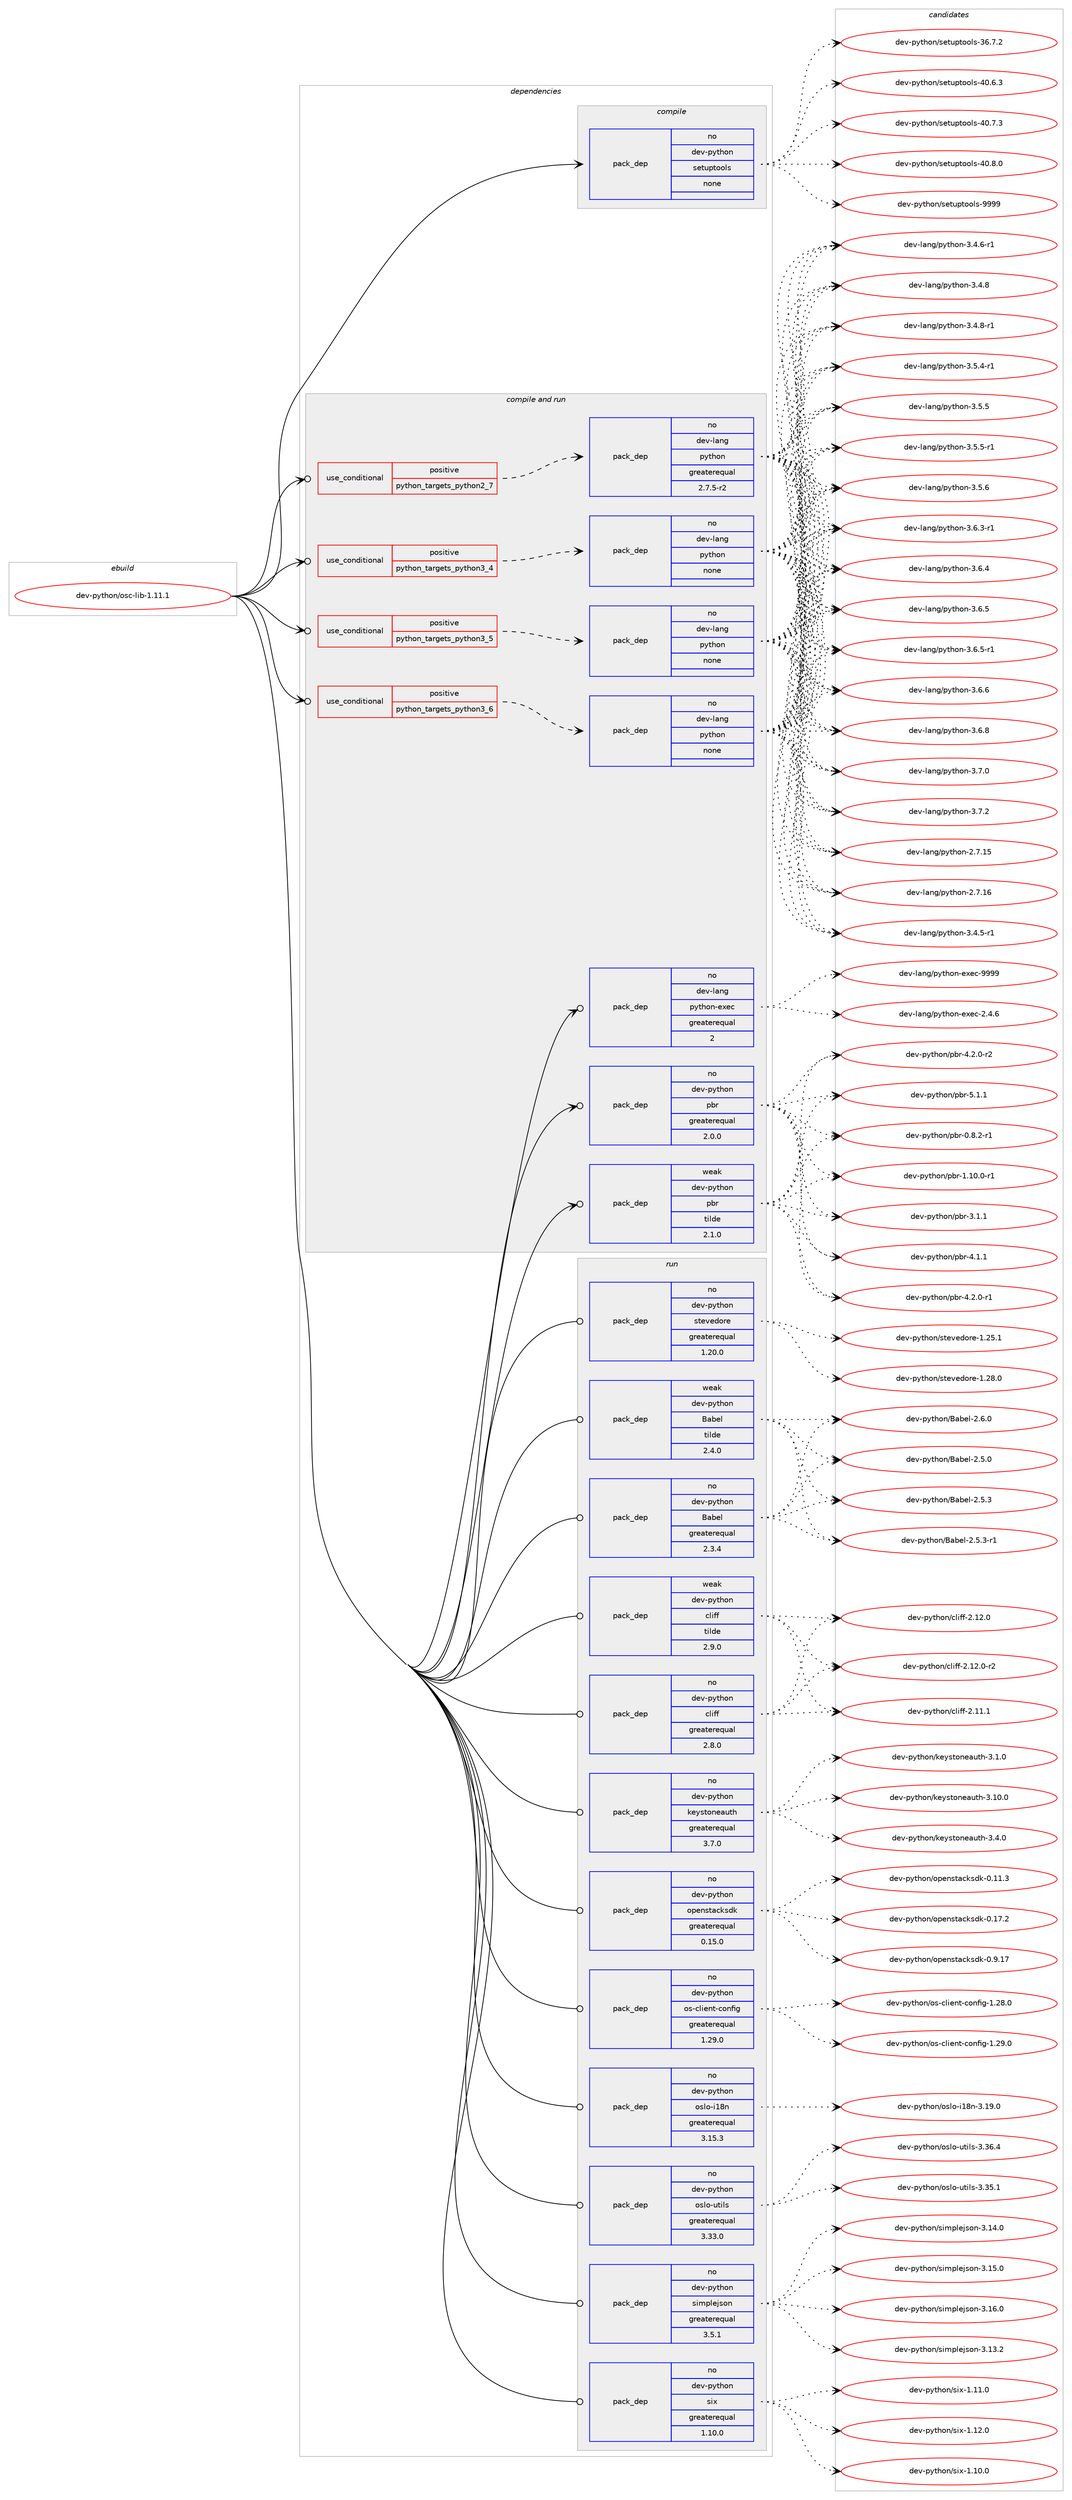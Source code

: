 digraph prolog {

# *************
# Graph options
# *************

newrank=true;
concentrate=true;
compound=true;
graph [rankdir=LR,fontname=Helvetica,fontsize=10,ranksep=1.5];#, ranksep=2.5, nodesep=0.2];
edge  [arrowhead=vee];
node  [fontname=Helvetica,fontsize=10];

# **********
# The ebuild
# **********

subgraph cluster_leftcol {
color=gray;
rank=same;
label=<<i>ebuild</i>>;
id [label="dev-python/osc-lib-1.11.1", color=red, width=4, href="../dev-python/osc-lib-1.11.1.svg"];
}

# ****************
# The dependencies
# ****************

subgraph cluster_midcol {
color=gray;
label=<<i>dependencies</i>>;
subgraph cluster_compile {
fillcolor="#eeeeee";
style=filled;
label=<<i>compile</i>>;
subgraph pack1020553 {
dependency1422490 [label=<<TABLE BORDER="0" CELLBORDER="1" CELLSPACING="0" CELLPADDING="4" WIDTH="220"><TR><TD ROWSPAN="6" CELLPADDING="30">pack_dep</TD></TR><TR><TD WIDTH="110">no</TD></TR><TR><TD>dev-python</TD></TR><TR><TD>setuptools</TD></TR><TR><TD>none</TD></TR><TR><TD></TD></TR></TABLE>>, shape=none, color=blue];
}
id:e -> dependency1422490:w [weight=20,style="solid",arrowhead="vee"];
}
subgraph cluster_compileandrun {
fillcolor="#eeeeee";
style=filled;
label=<<i>compile and run</i>>;
subgraph cond378660 {
dependency1422491 [label=<<TABLE BORDER="0" CELLBORDER="1" CELLSPACING="0" CELLPADDING="4"><TR><TD ROWSPAN="3" CELLPADDING="10">use_conditional</TD></TR><TR><TD>positive</TD></TR><TR><TD>python_targets_python2_7</TD></TR></TABLE>>, shape=none, color=red];
subgraph pack1020554 {
dependency1422492 [label=<<TABLE BORDER="0" CELLBORDER="1" CELLSPACING="0" CELLPADDING="4" WIDTH="220"><TR><TD ROWSPAN="6" CELLPADDING="30">pack_dep</TD></TR><TR><TD WIDTH="110">no</TD></TR><TR><TD>dev-lang</TD></TR><TR><TD>python</TD></TR><TR><TD>greaterequal</TD></TR><TR><TD>2.7.5-r2</TD></TR></TABLE>>, shape=none, color=blue];
}
dependency1422491:e -> dependency1422492:w [weight=20,style="dashed",arrowhead="vee"];
}
id:e -> dependency1422491:w [weight=20,style="solid",arrowhead="odotvee"];
subgraph cond378661 {
dependency1422493 [label=<<TABLE BORDER="0" CELLBORDER="1" CELLSPACING="0" CELLPADDING="4"><TR><TD ROWSPAN="3" CELLPADDING="10">use_conditional</TD></TR><TR><TD>positive</TD></TR><TR><TD>python_targets_python3_4</TD></TR></TABLE>>, shape=none, color=red];
subgraph pack1020555 {
dependency1422494 [label=<<TABLE BORDER="0" CELLBORDER="1" CELLSPACING="0" CELLPADDING="4" WIDTH="220"><TR><TD ROWSPAN="6" CELLPADDING="30">pack_dep</TD></TR><TR><TD WIDTH="110">no</TD></TR><TR><TD>dev-lang</TD></TR><TR><TD>python</TD></TR><TR><TD>none</TD></TR><TR><TD></TD></TR></TABLE>>, shape=none, color=blue];
}
dependency1422493:e -> dependency1422494:w [weight=20,style="dashed",arrowhead="vee"];
}
id:e -> dependency1422493:w [weight=20,style="solid",arrowhead="odotvee"];
subgraph cond378662 {
dependency1422495 [label=<<TABLE BORDER="0" CELLBORDER="1" CELLSPACING="0" CELLPADDING="4"><TR><TD ROWSPAN="3" CELLPADDING="10">use_conditional</TD></TR><TR><TD>positive</TD></TR><TR><TD>python_targets_python3_5</TD></TR></TABLE>>, shape=none, color=red];
subgraph pack1020556 {
dependency1422496 [label=<<TABLE BORDER="0" CELLBORDER="1" CELLSPACING="0" CELLPADDING="4" WIDTH="220"><TR><TD ROWSPAN="6" CELLPADDING="30">pack_dep</TD></TR><TR><TD WIDTH="110">no</TD></TR><TR><TD>dev-lang</TD></TR><TR><TD>python</TD></TR><TR><TD>none</TD></TR><TR><TD></TD></TR></TABLE>>, shape=none, color=blue];
}
dependency1422495:e -> dependency1422496:w [weight=20,style="dashed",arrowhead="vee"];
}
id:e -> dependency1422495:w [weight=20,style="solid",arrowhead="odotvee"];
subgraph cond378663 {
dependency1422497 [label=<<TABLE BORDER="0" CELLBORDER="1" CELLSPACING="0" CELLPADDING="4"><TR><TD ROWSPAN="3" CELLPADDING="10">use_conditional</TD></TR><TR><TD>positive</TD></TR><TR><TD>python_targets_python3_6</TD></TR></TABLE>>, shape=none, color=red];
subgraph pack1020557 {
dependency1422498 [label=<<TABLE BORDER="0" CELLBORDER="1" CELLSPACING="0" CELLPADDING="4" WIDTH="220"><TR><TD ROWSPAN="6" CELLPADDING="30">pack_dep</TD></TR><TR><TD WIDTH="110">no</TD></TR><TR><TD>dev-lang</TD></TR><TR><TD>python</TD></TR><TR><TD>none</TD></TR><TR><TD></TD></TR></TABLE>>, shape=none, color=blue];
}
dependency1422497:e -> dependency1422498:w [weight=20,style="dashed",arrowhead="vee"];
}
id:e -> dependency1422497:w [weight=20,style="solid",arrowhead="odotvee"];
subgraph pack1020558 {
dependency1422499 [label=<<TABLE BORDER="0" CELLBORDER="1" CELLSPACING="0" CELLPADDING="4" WIDTH="220"><TR><TD ROWSPAN="6" CELLPADDING="30">pack_dep</TD></TR><TR><TD WIDTH="110">no</TD></TR><TR><TD>dev-lang</TD></TR><TR><TD>python-exec</TD></TR><TR><TD>greaterequal</TD></TR><TR><TD>2</TD></TR></TABLE>>, shape=none, color=blue];
}
id:e -> dependency1422499:w [weight=20,style="solid",arrowhead="odotvee"];
subgraph pack1020559 {
dependency1422500 [label=<<TABLE BORDER="0" CELLBORDER="1" CELLSPACING="0" CELLPADDING="4" WIDTH="220"><TR><TD ROWSPAN="6" CELLPADDING="30">pack_dep</TD></TR><TR><TD WIDTH="110">no</TD></TR><TR><TD>dev-python</TD></TR><TR><TD>pbr</TD></TR><TR><TD>greaterequal</TD></TR><TR><TD>2.0.0</TD></TR></TABLE>>, shape=none, color=blue];
}
id:e -> dependency1422500:w [weight=20,style="solid",arrowhead="odotvee"];
subgraph pack1020560 {
dependency1422501 [label=<<TABLE BORDER="0" CELLBORDER="1" CELLSPACING="0" CELLPADDING="4" WIDTH="220"><TR><TD ROWSPAN="6" CELLPADDING="30">pack_dep</TD></TR><TR><TD WIDTH="110">weak</TD></TR><TR><TD>dev-python</TD></TR><TR><TD>pbr</TD></TR><TR><TD>tilde</TD></TR><TR><TD>2.1.0</TD></TR></TABLE>>, shape=none, color=blue];
}
id:e -> dependency1422501:w [weight=20,style="solid",arrowhead="odotvee"];
}
subgraph cluster_run {
fillcolor="#eeeeee";
style=filled;
label=<<i>run</i>>;
subgraph pack1020561 {
dependency1422502 [label=<<TABLE BORDER="0" CELLBORDER="1" CELLSPACING="0" CELLPADDING="4" WIDTH="220"><TR><TD ROWSPAN="6" CELLPADDING="30">pack_dep</TD></TR><TR><TD WIDTH="110">no</TD></TR><TR><TD>dev-python</TD></TR><TR><TD>Babel</TD></TR><TR><TD>greaterequal</TD></TR><TR><TD>2.3.4</TD></TR></TABLE>>, shape=none, color=blue];
}
id:e -> dependency1422502:w [weight=20,style="solid",arrowhead="odot"];
subgraph pack1020562 {
dependency1422503 [label=<<TABLE BORDER="0" CELLBORDER="1" CELLSPACING="0" CELLPADDING="4" WIDTH="220"><TR><TD ROWSPAN="6" CELLPADDING="30">pack_dep</TD></TR><TR><TD WIDTH="110">no</TD></TR><TR><TD>dev-python</TD></TR><TR><TD>cliff</TD></TR><TR><TD>greaterequal</TD></TR><TR><TD>2.8.0</TD></TR></TABLE>>, shape=none, color=blue];
}
id:e -> dependency1422503:w [weight=20,style="solid",arrowhead="odot"];
subgraph pack1020563 {
dependency1422504 [label=<<TABLE BORDER="0" CELLBORDER="1" CELLSPACING="0" CELLPADDING="4" WIDTH="220"><TR><TD ROWSPAN="6" CELLPADDING="30">pack_dep</TD></TR><TR><TD WIDTH="110">no</TD></TR><TR><TD>dev-python</TD></TR><TR><TD>keystoneauth</TD></TR><TR><TD>greaterequal</TD></TR><TR><TD>3.7.0</TD></TR></TABLE>>, shape=none, color=blue];
}
id:e -> dependency1422504:w [weight=20,style="solid",arrowhead="odot"];
subgraph pack1020564 {
dependency1422505 [label=<<TABLE BORDER="0" CELLBORDER="1" CELLSPACING="0" CELLPADDING="4" WIDTH="220"><TR><TD ROWSPAN="6" CELLPADDING="30">pack_dep</TD></TR><TR><TD WIDTH="110">no</TD></TR><TR><TD>dev-python</TD></TR><TR><TD>openstacksdk</TD></TR><TR><TD>greaterequal</TD></TR><TR><TD>0.15.0</TD></TR></TABLE>>, shape=none, color=blue];
}
id:e -> dependency1422505:w [weight=20,style="solid",arrowhead="odot"];
subgraph pack1020565 {
dependency1422506 [label=<<TABLE BORDER="0" CELLBORDER="1" CELLSPACING="0" CELLPADDING="4" WIDTH="220"><TR><TD ROWSPAN="6" CELLPADDING="30">pack_dep</TD></TR><TR><TD WIDTH="110">no</TD></TR><TR><TD>dev-python</TD></TR><TR><TD>os-client-config</TD></TR><TR><TD>greaterequal</TD></TR><TR><TD>1.29.0</TD></TR></TABLE>>, shape=none, color=blue];
}
id:e -> dependency1422506:w [weight=20,style="solid",arrowhead="odot"];
subgraph pack1020566 {
dependency1422507 [label=<<TABLE BORDER="0" CELLBORDER="1" CELLSPACING="0" CELLPADDING="4" WIDTH="220"><TR><TD ROWSPAN="6" CELLPADDING="30">pack_dep</TD></TR><TR><TD WIDTH="110">no</TD></TR><TR><TD>dev-python</TD></TR><TR><TD>oslo-i18n</TD></TR><TR><TD>greaterequal</TD></TR><TR><TD>3.15.3</TD></TR></TABLE>>, shape=none, color=blue];
}
id:e -> dependency1422507:w [weight=20,style="solid",arrowhead="odot"];
subgraph pack1020567 {
dependency1422508 [label=<<TABLE BORDER="0" CELLBORDER="1" CELLSPACING="0" CELLPADDING="4" WIDTH="220"><TR><TD ROWSPAN="6" CELLPADDING="30">pack_dep</TD></TR><TR><TD WIDTH="110">no</TD></TR><TR><TD>dev-python</TD></TR><TR><TD>oslo-utils</TD></TR><TR><TD>greaterequal</TD></TR><TR><TD>3.33.0</TD></TR></TABLE>>, shape=none, color=blue];
}
id:e -> dependency1422508:w [weight=20,style="solid",arrowhead="odot"];
subgraph pack1020568 {
dependency1422509 [label=<<TABLE BORDER="0" CELLBORDER="1" CELLSPACING="0" CELLPADDING="4" WIDTH="220"><TR><TD ROWSPAN="6" CELLPADDING="30">pack_dep</TD></TR><TR><TD WIDTH="110">no</TD></TR><TR><TD>dev-python</TD></TR><TR><TD>simplejson</TD></TR><TR><TD>greaterequal</TD></TR><TR><TD>3.5.1</TD></TR></TABLE>>, shape=none, color=blue];
}
id:e -> dependency1422509:w [weight=20,style="solid",arrowhead="odot"];
subgraph pack1020569 {
dependency1422510 [label=<<TABLE BORDER="0" CELLBORDER="1" CELLSPACING="0" CELLPADDING="4" WIDTH="220"><TR><TD ROWSPAN="6" CELLPADDING="30">pack_dep</TD></TR><TR><TD WIDTH="110">no</TD></TR><TR><TD>dev-python</TD></TR><TR><TD>six</TD></TR><TR><TD>greaterequal</TD></TR><TR><TD>1.10.0</TD></TR></TABLE>>, shape=none, color=blue];
}
id:e -> dependency1422510:w [weight=20,style="solid",arrowhead="odot"];
subgraph pack1020570 {
dependency1422511 [label=<<TABLE BORDER="0" CELLBORDER="1" CELLSPACING="0" CELLPADDING="4" WIDTH="220"><TR><TD ROWSPAN="6" CELLPADDING="30">pack_dep</TD></TR><TR><TD WIDTH="110">no</TD></TR><TR><TD>dev-python</TD></TR><TR><TD>stevedore</TD></TR><TR><TD>greaterequal</TD></TR><TR><TD>1.20.0</TD></TR></TABLE>>, shape=none, color=blue];
}
id:e -> dependency1422511:w [weight=20,style="solid",arrowhead="odot"];
subgraph pack1020571 {
dependency1422512 [label=<<TABLE BORDER="0" CELLBORDER="1" CELLSPACING="0" CELLPADDING="4" WIDTH="220"><TR><TD ROWSPAN="6" CELLPADDING="30">pack_dep</TD></TR><TR><TD WIDTH="110">weak</TD></TR><TR><TD>dev-python</TD></TR><TR><TD>Babel</TD></TR><TR><TD>tilde</TD></TR><TR><TD>2.4.0</TD></TR></TABLE>>, shape=none, color=blue];
}
id:e -> dependency1422512:w [weight=20,style="solid",arrowhead="odot"];
subgraph pack1020572 {
dependency1422513 [label=<<TABLE BORDER="0" CELLBORDER="1" CELLSPACING="0" CELLPADDING="4" WIDTH="220"><TR><TD ROWSPAN="6" CELLPADDING="30">pack_dep</TD></TR><TR><TD WIDTH="110">weak</TD></TR><TR><TD>dev-python</TD></TR><TR><TD>cliff</TD></TR><TR><TD>tilde</TD></TR><TR><TD>2.9.0</TD></TR></TABLE>>, shape=none, color=blue];
}
id:e -> dependency1422513:w [weight=20,style="solid",arrowhead="odot"];
}
}

# **************
# The candidates
# **************

subgraph cluster_choices {
rank=same;
color=gray;
label=<<i>candidates</i>>;

subgraph choice1020553 {
color=black;
nodesep=1;
choice100101118451121211161041111104711510111611711211611111110811545515446554650 [label="dev-python/setuptools-36.7.2", color=red, width=4,href="../dev-python/setuptools-36.7.2.svg"];
choice100101118451121211161041111104711510111611711211611111110811545524846544651 [label="dev-python/setuptools-40.6.3", color=red, width=4,href="../dev-python/setuptools-40.6.3.svg"];
choice100101118451121211161041111104711510111611711211611111110811545524846554651 [label="dev-python/setuptools-40.7.3", color=red, width=4,href="../dev-python/setuptools-40.7.3.svg"];
choice100101118451121211161041111104711510111611711211611111110811545524846564648 [label="dev-python/setuptools-40.8.0", color=red, width=4,href="../dev-python/setuptools-40.8.0.svg"];
choice10010111845112121116104111110471151011161171121161111111081154557575757 [label="dev-python/setuptools-9999", color=red, width=4,href="../dev-python/setuptools-9999.svg"];
dependency1422490:e -> choice100101118451121211161041111104711510111611711211611111110811545515446554650:w [style=dotted,weight="100"];
dependency1422490:e -> choice100101118451121211161041111104711510111611711211611111110811545524846544651:w [style=dotted,weight="100"];
dependency1422490:e -> choice100101118451121211161041111104711510111611711211611111110811545524846554651:w [style=dotted,weight="100"];
dependency1422490:e -> choice100101118451121211161041111104711510111611711211611111110811545524846564648:w [style=dotted,weight="100"];
dependency1422490:e -> choice10010111845112121116104111110471151011161171121161111111081154557575757:w [style=dotted,weight="100"];
}
subgraph choice1020554 {
color=black;
nodesep=1;
choice10010111845108971101034711212111610411111045504655464953 [label="dev-lang/python-2.7.15", color=red, width=4,href="../dev-lang/python-2.7.15.svg"];
choice10010111845108971101034711212111610411111045504655464954 [label="dev-lang/python-2.7.16", color=red, width=4,href="../dev-lang/python-2.7.16.svg"];
choice1001011184510897110103471121211161041111104551465246534511449 [label="dev-lang/python-3.4.5-r1", color=red, width=4,href="../dev-lang/python-3.4.5-r1.svg"];
choice1001011184510897110103471121211161041111104551465246544511449 [label="dev-lang/python-3.4.6-r1", color=red, width=4,href="../dev-lang/python-3.4.6-r1.svg"];
choice100101118451089711010347112121116104111110455146524656 [label="dev-lang/python-3.4.8", color=red, width=4,href="../dev-lang/python-3.4.8.svg"];
choice1001011184510897110103471121211161041111104551465246564511449 [label="dev-lang/python-3.4.8-r1", color=red, width=4,href="../dev-lang/python-3.4.8-r1.svg"];
choice1001011184510897110103471121211161041111104551465346524511449 [label="dev-lang/python-3.5.4-r1", color=red, width=4,href="../dev-lang/python-3.5.4-r1.svg"];
choice100101118451089711010347112121116104111110455146534653 [label="dev-lang/python-3.5.5", color=red, width=4,href="../dev-lang/python-3.5.5.svg"];
choice1001011184510897110103471121211161041111104551465346534511449 [label="dev-lang/python-3.5.5-r1", color=red, width=4,href="../dev-lang/python-3.5.5-r1.svg"];
choice100101118451089711010347112121116104111110455146534654 [label="dev-lang/python-3.5.6", color=red, width=4,href="../dev-lang/python-3.5.6.svg"];
choice1001011184510897110103471121211161041111104551465446514511449 [label="dev-lang/python-3.6.3-r1", color=red, width=4,href="../dev-lang/python-3.6.3-r1.svg"];
choice100101118451089711010347112121116104111110455146544652 [label="dev-lang/python-3.6.4", color=red, width=4,href="../dev-lang/python-3.6.4.svg"];
choice100101118451089711010347112121116104111110455146544653 [label="dev-lang/python-3.6.5", color=red, width=4,href="../dev-lang/python-3.6.5.svg"];
choice1001011184510897110103471121211161041111104551465446534511449 [label="dev-lang/python-3.6.5-r1", color=red, width=4,href="../dev-lang/python-3.6.5-r1.svg"];
choice100101118451089711010347112121116104111110455146544654 [label="dev-lang/python-3.6.6", color=red, width=4,href="../dev-lang/python-3.6.6.svg"];
choice100101118451089711010347112121116104111110455146544656 [label="dev-lang/python-3.6.8", color=red, width=4,href="../dev-lang/python-3.6.8.svg"];
choice100101118451089711010347112121116104111110455146554648 [label="dev-lang/python-3.7.0", color=red, width=4,href="../dev-lang/python-3.7.0.svg"];
choice100101118451089711010347112121116104111110455146554650 [label="dev-lang/python-3.7.2", color=red, width=4,href="../dev-lang/python-3.7.2.svg"];
dependency1422492:e -> choice10010111845108971101034711212111610411111045504655464953:w [style=dotted,weight="100"];
dependency1422492:e -> choice10010111845108971101034711212111610411111045504655464954:w [style=dotted,weight="100"];
dependency1422492:e -> choice1001011184510897110103471121211161041111104551465246534511449:w [style=dotted,weight="100"];
dependency1422492:e -> choice1001011184510897110103471121211161041111104551465246544511449:w [style=dotted,weight="100"];
dependency1422492:e -> choice100101118451089711010347112121116104111110455146524656:w [style=dotted,weight="100"];
dependency1422492:e -> choice1001011184510897110103471121211161041111104551465246564511449:w [style=dotted,weight="100"];
dependency1422492:e -> choice1001011184510897110103471121211161041111104551465346524511449:w [style=dotted,weight="100"];
dependency1422492:e -> choice100101118451089711010347112121116104111110455146534653:w [style=dotted,weight="100"];
dependency1422492:e -> choice1001011184510897110103471121211161041111104551465346534511449:w [style=dotted,weight="100"];
dependency1422492:e -> choice100101118451089711010347112121116104111110455146534654:w [style=dotted,weight="100"];
dependency1422492:e -> choice1001011184510897110103471121211161041111104551465446514511449:w [style=dotted,weight="100"];
dependency1422492:e -> choice100101118451089711010347112121116104111110455146544652:w [style=dotted,weight="100"];
dependency1422492:e -> choice100101118451089711010347112121116104111110455146544653:w [style=dotted,weight="100"];
dependency1422492:e -> choice1001011184510897110103471121211161041111104551465446534511449:w [style=dotted,weight="100"];
dependency1422492:e -> choice100101118451089711010347112121116104111110455146544654:w [style=dotted,weight="100"];
dependency1422492:e -> choice100101118451089711010347112121116104111110455146544656:w [style=dotted,weight="100"];
dependency1422492:e -> choice100101118451089711010347112121116104111110455146554648:w [style=dotted,weight="100"];
dependency1422492:e -> choice100101118451089711010347112121116104111110455146554650:w [style=dotted,weight="100"];
}
subgraph choice1020555 {
color=black;
nodesep=1;
choice10010111845108971101034711212111610411111045504655464953 [label="dev-lang/python-2.7.15", color=red, width=4,href="../dev-lang/python-2.7.15.svg"];
choice10010111845108971101034711212111610411111045504655464954 [label="dev-lang/python-2.7.16", color=red, width=4,href="../dev-lang/python-2.7.16.svg"];
choice1001011184510897110103471121211161041111104551465246534511449 [label="dev-lang/python-3.4.5-r1", color=red, width=4,href="../dev-lang/python-3.4.5-r1.svg"];
choice1001011184510897110103471121211161041111104551465246544511449 [label="dev-lang/python-3.4.6-r1", color=red, width=4,href="../dev-lang/python-3.4.6-r1.svg"];
choice100101118451089711010347112121116104111110455146524656 [label="dev-lang/python-3.4.8", color=red, width=4,href="../dev-lang/python-3.4.8.svg"];
choice1001011184510897110103471121211161041111104551465246564511449 [label="dev-lang/python-3.4.8-r1", color=red, width=4,href="../dev-lang/python-3.4.8-r1.svg"];
choice1001011184510897110103471121211161041111104551465346524511449 [label="dev-lang/python-3.5.4-r1", color=red, width=4,href="../dev-lang/python-3.5.4-r1.svg"];
choice100101118451089711010347112121116104111110455146534653 [label="dev-lang/python-3.5.5", color=red, width=4,href="../dev-lang/python-3.5.5.svg"];
choice1001011184510897110103471121211161041111104551465346534511449 [label="dev-lang/python-3.5.5-r1", color=red, width=4,href="../dev-lang/python-3.5.5-r1.svg"];
choice100101118451089711010347112121116104111110455146534654 [label="dev-lang/python-3.5.6", color=red, width=4,href="../dev-lang/python-3.5.6.svg"];
choice1001011184510897110103471121211161041111104551465446514511449 [label="dev-lang/python-3.6.3-r1", color=red, width=4,href="../dev-lang/python-3.6.3-r1.svg"];
choice100101118451089711010347112121116104111110455146544652 [label="dev-lang/python-3.6.4", color=red, width=4,href="../dev-lang/python-3.6.4.svg"];
choice100101118451089711010347112121116104111110455146544653 [label="dev-lang/python-3.6.5", color=red, width=4,href="../dev-lang/python-3.6.5.svg"];
choice1001011184510897110103471121211161041111104551465446534511449 [label="dev-lang/python-3.6.5-r1", color=red, width=4,href="../dev-lang/python-3.6.5-r1.svg"];
choice100101118451089711010347112121116104111110455146544654 [label="dev-lang/python-3.6.6", color=red, width=4,href="../dev-lang/python-3.6.6.svg"];
choice100101118451089711010347112121116104111110455146544656 [label="dev-lang/python-3.6.8", color=red, width=4,href="../dev-lang/python-3.6.8.svg"];
choice100101118451089711010347112121116104111110455146554648 [label="dev-lang/python-3.7.0", color=red, width=4,href="../dev-lang/python-3.7.0.svg"];
choice100101118451089711010347112121116104111110455146554650 [label="dev-lang/python-3.7.2", color=red, width=4,href="../dev-lang/python-3.7.2.svg"];
dependency1422494:e -> choice10010111845108971101034711212111610411111045504655464953:w [style=dotted,weight="100"];
dependency1422494:e -> choice10010111845108971101034711212111610411111045504655464954:w [style=dotted,weight="100"];
dependency1422494:e -> choice1001011184510897110103471121211161041111104551465246534511449:w [style=dotted,weight="100"];
dependency1422494:e -> choice1001011184510897110103471121211161041111104551465246544511449:w [style=dotted,weight="100"];
dependency1422494:e -> choice100101118451089711010347112121116104111110455146524656:w [style=dotted,weight="100"];
dependency1422494:e -> choice1001011184510897110103471121211161041111104551465246564511449:w [style=dotted,weight="100"];
dependency1422494:e -> choice1001011184510897110103471121211161041111104551465346524511449:w [style=dotted,weight="100"];
dependency1422494:e -> choice100101118451089711010347112121116104111110455146534653:w [style=dotted,weight="100"];
dependency1422494:e -> choice1001011184510897110103471121211161041111104551465346534511449:w [style=dotted,weight="100"];
dependency1422494:e -> choice100101118451089711010347112121116104111110455146534654:w [style=dotted,weight="100"];
dependency1422494:e -> choice1001011184510897110103471121211161041111104551465446514511449:w [style=dotted,weight="100"];
dependency1422494:e -> choice100101118451089711010347112121116104111110455146544652:w [style=dotted,weight="100"];
dependency1422494:e -> choice100101118451089711010347112121116104111110455146544653:w [style=dotted,weight="100"];
dependency1422494:e -> choice1001011184510897110103471121211161041111104551465446534511449:w [style=dotted,weight="100"];
dependency1422494:e -> choice100101118451089711010347112121116104111110455146544654:w [style=dotted,weight="100"];
dependency1422494:e -> choice100101118451089711010347112121116104111110455146544656:w [style=dotted,weight="100"];
dependency1422494:e -> choice100101118451089711010347112121116104111110455146554648:w [style=dotted,weight="100"];
dependency1422494:e -> choice100101118451089711010347112121116104111110455146554650:w [style=dotted,weight="100"];
}
subgraph choice1020556 {
color=black;
nodesep=1;
choice10010111845108971101034711212111610411111045504655464953 [label="dev-lang/python-2.7.15", color=red, width=4,href="../dev-lang/python-2.7.15.svg"];
choice10010111845108971101034711212111610411111045504655464954 [label="dev-lang/python-2.7.16", color=red, width=4,href="../dev-lang/python-2.7.16.svg"];
choice1001011184510897110103471121211161041111104551465246534511449 [label="dev-lang/python-3.4.5-r1", color=red, width=4,href="../dev-lang/python-3.4.5-r1.svg"];
choice1001011184510897110103471121211161041111104551465246544511449 [label="dev-lang/python-3.4.6-r1", color=red, width=4,href="../dev-lang/python-3.4.6-r1.svg"];
choice100101118451089711010347112121116104111110455146524656 [label="dev-lang/python-3.4.8", color=red, width=4,href="../dev-lang/python-3.4.8.svg"];
choice1001011184510897110103471121211161041111104551465246564511449 [label="dev-lang/python-3.4.8-r1", color=red, width=4,href="../dev-lang/python-3.4.8-r1.svg"];
choice1001011184510897110103471121211161041111104551465346524511449 [label="dev-lang/python-3.5.4-r1", color=red, width=4,href="../dev-lang/python-3.5.4-r1.svg"];
choice100101118451089711010347112121116104111110455146534653 [label="dev-lang/python-3.5.5", color=red, width=4,href="../dev-lang/python-3.5.5.svg"];
choice1001011184510897110103471121211161041111104551465346534511449 [label="dev-lang/python-3.5.5-r1", color=red, width=4,href="../dev-lang/python-3.5.5-r1.svg"];
choice100101118451089711010347112121116104111110455146534654 [label="dev-lang/python-3.5.6", color=red, width=4,href="../dev-lang/python-3.5.6.svg"];
choice1001011184510897110103471121211161041111104551465446514511449 [label="dev-lang/python-3.6.3-r1", color=red, width=4,href="../dev-lang/python-3.6.3-r1.svg"];
choice100101118451089711010347112121116104111110455146544652 [label="dev-lang/python-3.6.4", color=red, width=4,href="../dev-lang/python-3.6.4.svg"];
choice100101118451089711010347112121116104111110455146544653 [label="dev-lang/python-3.6.5", color=red, width=4,href="../dev-lang/python-3.6.5.svg"];
choice1001011184510897110103471121211161041111104551465446534511449 [label="dev-lang/python-3.6.5-r1", color=red, width=4,href="../dev-lang/python-3.6.5-r1.svg"];
choice100101118451089711010347112121116104111110455146544654 [label="dev-lang/python-3.6.6", color=red, width=4,href="../dev-lang/python-3.6.6.svg"];
choice100101118451089711010347112121116104111110455146544656 [label="dev-lang/python-3.6.8", color=red, width=4,href="../dev-lang/python-3.6.8.svg"];
choice100101118451089711010347112121116104111110455146554648 [label="dev-lang/python-3.7.0", color=red, width=4,href="../dev-lang/python-3.7.0.svg"];
choice100101118451089711010347112121116104111110455146554650 [label="dev-lang/python-3.7.2", color=red, width=4,href="../dev-lang/python-3.7.2.svg"];
dependency1422496:e -> choice10010111845108971101034711212111610411111045504655464953:w [style=dotted,weight="100"];
dependency1422496:e -> choice10010111845108971101034711212111610411111045504655464954:w [style=dotted,weight="100"];
dependency1422496:e -> choice1001011184510897110103471121211161041111104551465246534511449:w [style=dotted,weight="100"];
dependency1422496:e -> choice1001011184510897110103471121211161041111104551465246544511449:w [style=dotted,weight="100"];
dependency1422496:e -> choice100101118451089711010347112121116104111110455146524656:w [style=dotted,weight="100"];
dependency1422496:e -> choice1001011184510897110103471121211161041111104551465246564511449:w [style=dotted,weight="100"];
dependency1422496:e -> choice1001011184510897110103471121211161041111104551465346524511449:w [style=dotted,weight="100"];
dependency1422496:e -> choice100101118451089711010347112121116104111110455146534653:w [style=dotted,weight="100"];
dependency1422496:e -> choice1001011184510897110103471121211161041111104551465346534511449:w [style=dotted,weight="100"];
dependency1422496:e -> choice100101118451089711010347112121116104111110455146534654:w [style=dotted,weight="100"];
dependency1422496:e -> choice1001011184510897110103471121211161041111104551465446514511449:w [style=dotted,weight="100"];
dependency1422496:e -> choice100101118451089711010347112121116104111110455146544652:w [style=dotted,weight="100"];
dependency1422496:e -> choice100101118451089711010347112121116104111110455146544653:w [style=dotted,weight="100"];
dependency1422496:e -> choice1001011184510897110103471121211161041111104551465446534511449:w [style=dotted,weight="100"];
dependency1422496:e -> choice100101118451089711010347112121116104111110455146544654:w [style=dotted,weight="100"];
dependency1422496:e -> choice100101118451089711010347112121116104111110455146544656:w [style=dotted,weight="100"];
dependency1422496:e -> choice100101118451089711010347112121116104111110455146554648:w [style=dotted,weight="100"];
dependency1422496:e -> choice100101118451089711010347112121116104111110455146554650:w [style=dotted,weight="100"];
}
subgraph choice1020557 {
color=black;
nodesep=1;
choice10010111845108971101034711212111610411111045504655464953 [label="dev-lang/python-2.7.15", color=red, width=4,href="../dev-lang/python-2.7.15.svg"];
choice10010111845108971101034711212111610411111045504655464954 [label="dev-lang/python-2.7.16", color=red, width=4,href="../dev-lang/python-2.7.16.svg"];
choice1001011184510897110103471121211161041111104551465246534511449 [label="dev-lang/python-3.4.5-r1", color=red, width=4,href="../dev-lang/python-3.4.5-r1.svg"];
choice1001011184510897110103471121211161041111104551465246544511449 [label="dev-lang/python-3.4.6-r1", color=red, width=4,href="../dev-lang/python-3.4.6-r1.svg"];
choice100101118451089711010347112121116104111110455146524656 [label="dev-lang/python-3.4.8", color=red, width=4,href="../dev-lang/python-3.4.8.svg"];
choice1001011184510897110103471121211161041111104551465246564511449 [label="dev-lang/python-3.4.8-r1", color=red, width=4,href="../dev-lang/python-3.4.8-r1.svg"];
choice1001011184510897110103471121211161041111104551465346524511449 [label="dev-lang/python-3.5.4-r1", color=red, width=4,href="../dev-lang/python-3.5.4-r1.svg"];
choice100101118451089711010347112121116104111110455146534653 [label="dev-lang/python-3.5.5", color=red, width=4,href="../dev-lang/python-3.5.5.svg"];
choice1001011184510897110103471121211161041111104551465346534511449 [label="dev-lang/python-3.5.5-r1", color=red, width=4,href="../dev-lang/python-3.5.5-r1.svg"];
choice100101118451089711010347112121116104111110455146534654 [label="dev-lang/python-3.5.6", color=red, width=4,href="../dev-lang/python-3.5.6.svg"];
choice1001011184510897110103471121211161041111104551465446514511449 [label="dev-lang/python-3.6.3-r1", color=red, width=4,href="../dev-lang/python-3.6.3-r1.svg"];
choice100101118451089711010347112121116104111110455146544652 [label="dev-lang/python-3.6.4", color=red, width=4,href="../dev-lang/python-3.6.4.svg"];
choice100101118451089711010347112121116104111110455146544653 [label="dev-lang/python-3.6.5", color=red, width=4,href="../dev-lang/python-3.6.5.svg"];
choice1001011184510897110103471121211161041111104551465446534511449 [label="dev-lang/python-3.6.5-r1", color=red, width=4,href="../dev-lang/python-3.6.5-r1.svg"];
choice100101118451089711010347112121116104111110455146544654 [label="dev-lang/python-3.6.6", color=red, width=4,href="../dev-lang/python-3.6.6.svg"];
choice100101118451089711010347112121116104111110455146544656 [label="dev-lang/python-3.6.8", color=red, width=4,href="../dev-lang/python-3.6.8.svg"];
choice100101118451089711010347112121116104111110455146554648 [label="dev-lang/python-3.7.0", color=red, width=4,href="../dev-lang/python-3.7.0.svg"];
choice100101118451089711010347112121116104111110455146554650 [label="dev-lang/python-3.7.2", color=red, width=4,href="../dev-lang/python-3.7.2.svg"];
dependency1422498:e -> choice10010111845108971101034711212111610411111045504655464953:w [style=dotted,weight="100"];
dependency1422498:e -> choice10010111845108971101034711212111610411111045504655464954:w [style=dotted,weight="100"];
dependency1422498:e -> choice1001011184510897110103471121211161041111104551465246534511449:w [style=dotted,weight="100"];
dependency1422498:e -> choice1001011184510897110103471121211161041111104551465246544511449:w [style=dotted,weight="100"];
dependency1422498:e -> choice100101118451089711010347112121116104111110455146524656:w [style=dotted,weight="100"];
dependency1422498:e -> choice1001011184510897110103471121211161041111104551465246564511449:w [style=dotted,weight="100"];
dependency1422498:e -> choice1001011184510897110103471121211161041111104551465346524511449:w [style=dotted,weight="100"];
dependency1422498:e -> choice100101118451089711010347112121116104111110455146534653:w [style=dotted,weight="100"];
dependency1422498:e -> choice1001011184510897110103471121211161041111104551465346534511449:w [style=dotted,weight="100"];
dependency1422498:e -> choice100101118451089711010347112121116104111110455146534654:w [style=dotted,weight="100"];
dependency1422498:e -> choice1001011184510897110103471121211161041111104551465446514511449:w [style=dotted,weight="100"];
dependency1422498:e -> choice100101118451089711010347112121116104111110455146544652:w [style=dotted,weight="100"];
dependency1422498:e -> choice100101118451089711010347112121116104111110455146544653:w [style=dotted,weight="100"];
dependency1422498:e -> choice1001011184510897110103471121211161041111104551465446534511449:w [style=dotted,weight="100"];
dependency1422498:e -> choice100101118451089711010347112121116104111110455146544654:w [style=dotted,weight="100"];
dependency1422498:e -> choice100101118451089711010347112121116104111110455146544656:w [style=dotted,weight="100"];
dependency1422498:e -> choice100101118451089711010347112121116104111110455146554648:w [style=dotted,weight="100"];
dependency1422498:e -> choice100101118451089711010347112121116104111110455146554650:w [style=dotted,weight="100"];
}
subgraph choice1020558 {
color=black;
nodesep=1;
choice1001011184510897110103471121211161041111104510112010199455046524654 [label="dev-lang/python-exec-2.4.6", color=red, width=4,href="../dev-lang/python-exec-2.4.6.svg"];
choice10010111845108971101034711212111610411111045101120101994557575757 [label="dev-lang/python-exec-9999", color=red, width=4,href="../dev-lang/python-exec-9999.svg"];
dependency1422499:e -> choice1001011184510897110103471121211161041111104510112010199455046524654:w [style=dotted,weight="100"];
dependency1422499:e -> choice10010111845108971101034711212111610411111045101120101994557575757:w [style=dotted,weight="100"];
}
subgraph choice1020559 {
color=black;
nodesep=1;
choice1001011184511212111610411111047112981144548465646504511449 [label="dev-python/pbr-0.8.2-r1", color=red, width=4,href="../dev-python/pbr-0.8.2-r1.svg"];
choice100101118451121211161041111104711298114454946494846484511449 [label="dev-python/pbr-1.10.0-r1", color=red, width=4,href="../dev-python/pbr-1.10.0-r1.svg"];
choice100101118451121211161041111104711298114455146494649 [label="dev-python/pbr-3.1.1", color=red, width=4,href="../dev-python/pbr-3.1.1.svg"];
choice100101118451121211161041111104711298114455246494649 [label="dev-python/pbr-4.1.1", color=red, width=4,href="../dev-python/pbr-4.1.1.svg"];
choice1001011184511212111610411111047112981144552465046484511449 [label="dev-python/pbr-4.2.0-r1", color=red, width=4,href="../dev-python/pbr-4.2.0-r1.svg"];
choice1001011184511212111610411111047112981144552465046484511450 [label="dev-python/pbr-4.2.0-r2", color=red, width=4,href="../dev-python/pbr-4.2.0-r2.svg"];
choice100101118451121211161041111104711298114455346494649 [label="dev-python/pbr-5.1.1", color=red, width=4,href="../dev-python/pbr-5.1.1.svg"];
dependency1422500:e -> choice1001011184511212111610411111047112981144548465646504511449:w [style=dotted,weight="100"];
dependency1422500:e -> choice100101118451121211161041111104711298114454946494846484511449:w [style=dotted,weight="100"];
dependency1422500:e -> choice100101118451121211161041111104711298114455146494649:w [style=dotted,weight="100"];
dependency1422500:e -> choice100101118451121211161041111104711298114455246494649:w [style=dotted,weight="100"];
dependency1422500:e -> choice1001011184511212111610411111047112981144552465046484511449:w [style=dotted,weight="100"];
dependency1422500:e -> choice1001011184511212111610411111047112981144552465046484511450:w [style=dotted,weight="100"];
dependency1422500:e -> choice100101118451121211161041111104711298114455346494649:w [style=dotted,weight="100"];
}
subgraph choice1020560 {
color=black;
nodesep=1;
choice1001011184511212111610411111047112981144548465646504511449 [label="dev-python/pbr-0.8.2-r1", color=red, width=4,href="../dev-python/pbr-0.8.2-r1.svg"];
choice100101118451121211161041111104711298114454946494846484511449 [label="dev-python/pbr-1.10.0-r1", color=red, width=4,href="../dev-python/pbr-1.10.0-r1.svg"];
choice100101118451121211161041111104711298114455146494649 [label="dev-python/pbr-3.1.1", color=red, width=4,href="../dev-python/pbr-3.1.1.svg"];
choice100101118451121211161041111104711298114455246494649 [label="dev-python/pbr-4.1.1", color=red, width=4,href="../dev-python/pbr-4.1.1.svg"];
choice1001011184511212111610411111047112981144552465046484511449 [label="dev-python/pbr-4.2.0-r1", color=red, width=4,href="../dev-python/pbr-4.2.0-r1.svg"];
choice1001011184511212111610411111047112981144552465046484511450 [label="dev-python/pbr-4.2.0-r2", color=red, width=4,href="../dev-python/pbr-4.2.0-r2.svg"];
choice100101118451121211161041111104711298114455346494649 [label="dev-python/pbr-5.1.1", color=red, width=4,href="../dev-python/pbr-5.1.1.svg"];
dependency1422501:e -> choice1001011184511212111610411111047112981144548465646504511449:w [style=dotted,weight="100"];
dependency1422501:e -> choice100101118451121211161041111104711298114454946494846484511449:w [style=dotted,weight="100"];
dependency1422501:e -> choice100101118451121211161041111104711298114455146494649:w [style=dotted,weight="100"];
dependency1422501:e -> choice100101118451121211161041111104711298114455246494649:w [style=dotted,weight="100"];
dependency1422501:e -> choice1001011184511212111610411111047112981144552465046484511449:w [style=dotted,weight="100"];
dependency1422501:e -> choice1001011184511212111610411111047112981144552465046484511450:w [style=dotted,weight="100"];
dependency1422501:e -> choice100101118451121211161041111104711298114455346494649:w [style=dotted,weight="100"];
}
subgraph choice1020561 {
color=black;
nodesep=1;
choice1001011184511212111610411111047669798101108455046534648 [label="dev-python/Babel-2.5.0", color=red, width=4,href="../dev-python/Babel-2.5.0.svg"];
choice1001011184511212111610411111047669798101108455046534651 [label="dev-python/Babel-2.5.3", color=red, width=4,href="../dev-python/Babel-2.5.3.svg"];
choice10010111845112121116104111110476697981011084550465346514511449 [label="dev-python/Babel-2.5.3-r1", color=red, width=4,href="../dev-python/Babel-2.5.3-r1.svg"];
choice1001011184511212111610411111047669798101108455046544648 [label="dev-python/Babel-2.6.0", color=red, width=4,href="../dev-python/Babel-2.6.0.svg"];
dependency1422502:e -> choice1001011184511212111610411111047669798101108455046534648:w [style=dotted,weight="100"];
dependency1422502:e -> choice1001011184511212111610411111047669798101108455046534651:w [style=dotted,weight="100"];
dependency1422502:e -> choice10010111845112121116104111110476697981011084550465346514511449:w [style=dotted,weight="100"];
dependency1422502:e -> choice1001011184511212111610411111047669798101108455046544648:w [style=dotted,weight="100"];
}
subgraph choice1020562 {
color=black;
nodesep=1;
choice10010111845112121116104111110479910810510210245504649494649 [label="dev-python/cliff-2.11.1", color=red, width=4,href="../dev-python/cliff-2.11.1.svg"];
choice10010111845112121116104111110479910810510210245504649504648 [label="dev-python/cliff-2.12.0", color=red, width=4,href="../dev-python/cliff-2.12.0.svg"];
choice100101118451121211161041111104799108105102102455046495046484511450 [label="dev-python/cliff-2.12.0-r2", color=red, width=4,href="../dev-python/cliff-2.12.0-r2.svg"];
dependency1422503:e -> choice10010111845112121116104111110479910810510210245504649494649:w [style=dotted,weight="100"];
dependency1422503:e -> choice10010111845112121116104111110479910810510210245504649504648:w [style=dotted,weight="100"];
dependency1422503:e -> choice100101118451121211161041111104799108105102102455046495046484511450:w [style=dotted,weight="100"];
}
subgraph choice1020563 {
color=black;
nodesep=1;
choice100101118451121211161041111104710710112111511611111010197117116104455146494648 [label="dev-python/keystoneauth-3.1.0", color=red, width=4,href="../dev-python/keystoneauth-3.1.0.svg"];
choice10010111845112121116104111110471071011211151161111101019711711610445514649484648 [label="dev-python/keystoneauth-3.10.0", color=red, width=4,href="../dev-python/keystoneauth-3.10.0.svg"];
choice100101118451121211161041111104710710112111511611111010197117116104455146524648 [label="dev-python/keystoneauth-3.4.0", color=red, width=4,href="../dev-python/keystoneauth-3.4.0.svg"];
dependency1422504:e -> choice100101118451121211161041111104710710112111511611111010197117116104455146494648:w [style=dotted,weight="100"];
dependency1422504:e -> choice10010111845112121116104111110471071011211151161111101019711711610445514649484648:w [style=dotted,weight="100"];
dependency1422504:e -> choice100101118451121211161041111104710710112111511611111010197117116104455146524648:w [style=dotted,weight="100"];
}
subgraph choice1020564 {
color=black;
nodesep=1;
choice1001011184511212111610411111047111112101110115116979910711510010745484649494651 [label="dev-python/openstacksdk-0.11.3", color=red, width=4,href="../dev-python/openstacksdk-0.11.3.svg"];
choice1001011184511212111610411111047111112101110115116979910711510010745484649554650 [label="dev-python/openstacksdk-0.17.2", color=red, width=4,href="../dev-python/openstacksdk-0.17.2.svg"];
choice1001011184511212111610411111047111112101110115116979910711510010745484657464955 [label="dev-python/openstacksdk-0.9.17", color=red, width=4,href="../dev-python/openstacksdk-0.9.17.svg"];
dependency1422505:e -> choice1001011184511212111610411111047111112101110115116979910711510010745484649494651:w [style=dotted,weight="100"];
dependency1422505:e -> choice1001011184511212111610411111047111112101110115116979910711510010745484649554650:w [style=dotted,weight="100"];
dependency1422505:e -> choice1001011184511212111610411111047111112101110115116979910711510010745484657464955:w [style=dotted,weight="100"];
}
subgraph choice1020565 {
color=black;
nodesep=1;
choice10010111845112121116104111110471111154599108105101110116459911111010210510345494650564648 [label="dev-python/os-client-config-1.28.0", color=red, width=4,href="../dev-python/os-client-config-1.28.0.svg"];
choice10010111845112121116104111110471111154599108105101110116459911111010210510345494650574648 [label="dev-python/os-client-config-1.29.0", color=red, width=4,href="../dev-python/os-client-config-1.29.0.svg"];
dependency1422506:e -> choice10010111845112121116104111110471111154599108105101110116459911111010210510345494650564648:w [style=dotted,weight="100"];
dependency1422506:e -> choice10010111845112121116104111110471111154599108105101110116459911111010210510345494650574648:w [style=dotted,weight="100"];
}
subgraph choice1020566 {
color=black;
nodesep=1;
choice100101118451121211161041111104711111510811145105495611045514649574648 [label="dev-python/oslo-i18n-3.19.0", color=red, width=4,href="../dev-python/oslo-i18n-3.19.0.svg"];
dependency1422507:e -> choice100101118451121211161041111104711111510811145105495611045514649574648:w [style=dotted,weight="100"];
}
subgraph choice1020567 {
color=black;
nodesep=1;
choice10010111845112121116104111110471111151081114511711610510811545514651534649 [label="dev-python/oslo-utils-3.35.1", color=red, width=4,href="../dev-python/oslo-utils-3.35.1.svg"];
choice10010111845112121116104111110471111151081114511711610510811545514651544652 [label="dev-python/oslo-utils-3.36.4", color=red, width=4,href="../dev-python/oslo-utils-3.36.4.svg"];
dependency1422508:e -> choice10010111845112121116104111110471111151081114511711610510811545514651534649:w [style=dotted,weight="100"];
dependency1422508:e -> choice10010111845112121116104111110471111151081114511711610510811545514651544652:w [style=dotted,weight="100"];
}
subgraph choice1020568 {
color=black;
nodesep=1;
choice100101118451121211161041111104711510510911210810110611511111045514649514650 [label="dev-python/simplejson-3.13.2", color=red, width=4,href="../dev-python/simplejson-3.13.2.svg"];
choice100101118451121211161041111104711510510911210810110611511111045514649524648 [label="dev-python/simplejson-3.14.0", color=red, width=4,href="../dev-python/simplejson-3.14.0.svg"];
choice100101118451121211161041111104711510510911210810110611511111045514649534648 [label="dev-python/simplejson-3.15.0", color=red, width=4,href="../dev-python/simplejson-3.15.0.svg"];
choice100101118451121211161041111104711510510911210810110611511111045514649544648 [label="dev-python/simplejson-3.16.0", color=red, width=4,href="../dev-python/simplejson-3.16.0.svg"];
dependency1422509:e -> choice100101118451121211161041111104711510510911210810110611511111045514649514650:w [style=dotted,weight="100"];
dependency1422509:e -> choice100101118451121211161041111104711510510911210810110611511111045514649524648:w [style=dotted,weight="100"];
dependency1422509:e -> choice100101118451121211161041111104711510510911210810110611511111045514649534648:w [style=dotted,weight="100"];
dependency1422509:e -> choice100101118451121211161041111104711510510911210810110611511111045514649544648:w [style=dotted,weight="100"];
}
subgraph choice1020569 {
color=black;
nodesep=1;
choice100101118451121211161041111104711510512045494649484648 [label="dev-python/six-1.10.0", color=red, width=4,href="../dev-python/six-1.10.0.svg"];
choice100101118451121211161041111104711510512045494649494648 [label="dev-python/six-1.11.0", color=red, width=4,href="../dev-python/six-1.11.0.svg"];
choice100101118451121211161041111104711510512045494649504648 [label="dev-python/six-1.12.0", color=red, width=4,href="../dev-python/six-1.12.0.svg"];
dependency1422510:e -> choice100101118451121211161041111104711510512045494649484648:w [style=dotted,weight="100"];
dependency1422510:e -> choice100101118451121211161041111104711510512045494649494648:w [style=dotted,weight="100"];
dependency1422510:e -> choice100101118451121211161041111104711510512045494649504648:w [style=dotted,weight="100"];
}
subgraph choice1020570 {
color=black;
nodesep=1;
choice100101118451121211161041111104711511610111810110011111410145494650534649 [label="dev-python/stevedore-1.25.1", color=red, width=4,href="../dev-python/stevedore-1.25.1.svg"];
choice100101118451121211161041111104711511610111810110011111410145494650564648 [label="dev-python/stevedore-1.28.0", color=red, width=4,href="../dev-python/stevedore-1.28.0.svg"];
dependency1422511:e -> choice100101118451121211161041111104711511610111810110011111410145494650534649:w [style=dotted,weight="100"];
dependency1422511:e -> choice100101118451121211161041111104711511610111810110011111410145494650564648:w [style=dotted,weight="100"];
}
subgraph choice1020571 {
color=black;
nodesep=1;
choice1001011184511212111610411111047669798101108455046534648 [label="dev-python/Babel-2.5.0", color=red, width=4,href="../dev-python/Babel-2.5.0.svg"];
choice1001011184511212111610411111047669798101108455046534651 [label="dev-python/Babel-2.5.3", color=red, width=4,href="../dev-python/Babel-2.5.3.svg"];
choice10010111845112121116104111110476697981011084550465346514511449 [label="dev-python/Babel-2.5.3-r1", color=red, width=4,href="../dev-python/Babel-2.5.3-r1.svg"];
choice1001011184511212111610411111047669798101108455046544648 [label="dev-python/Babel-2.6.0", color=red, width=4,href="../dev-python/Babel-2.6.0.svg"];
dependency1422512:e -> choice1001011184511212111610411111047669798101108455046534648:w [style=dotted,weight="100"];
dependency1422512:e -> choice1001011184511212111610411111047669798101108455046534651:w [style=dotted,weight="100"];
dependency1422512:e -> choice10010111845112121116104111110476697981011084550465346514511449:w [style=dotted,weight="100"];
dependency1422512:e -> choice1001011184511212111610411111047669798101108455046544648:w [style=dotted,weight="100"];
}
subgraph choice1020572 {
color=black;
nodesep=1;
choice10010111845112121116104111110479910810510210245504649494649 [label="dev-python/cliff-2.11.1", color=red, width=4,href="../dev-python/cliff-2.11.1.svg"];
choice10010111845112121116104111110479910810510210245504649504648 [label="dev-python/cliff-2.12.0", color=red, width=4,href="../dev-python/cliff-2.12.0.svg"];
choice100101118451121211161041111104799108105102102455046495046484511450 [label="dev-python/cliff-2.12.0-r2", color=red, width=4,href="../dev-python/cliff-2.12.0-r2.svg"];
dependency1422513:e -> choice10010111845112121116104111110479910810510210245504649494649:w [style=dotted,weight="100"];
dependency1422513:e -> choice10010111845112121116104111110479910810510210245504649504648:w [style=dotted,weight="100"];
dependency1422513:e -> choice100101118451121211161041111104799108105102102455046495046484511450:w [style=dotted,weight="100"];
}
}

}
